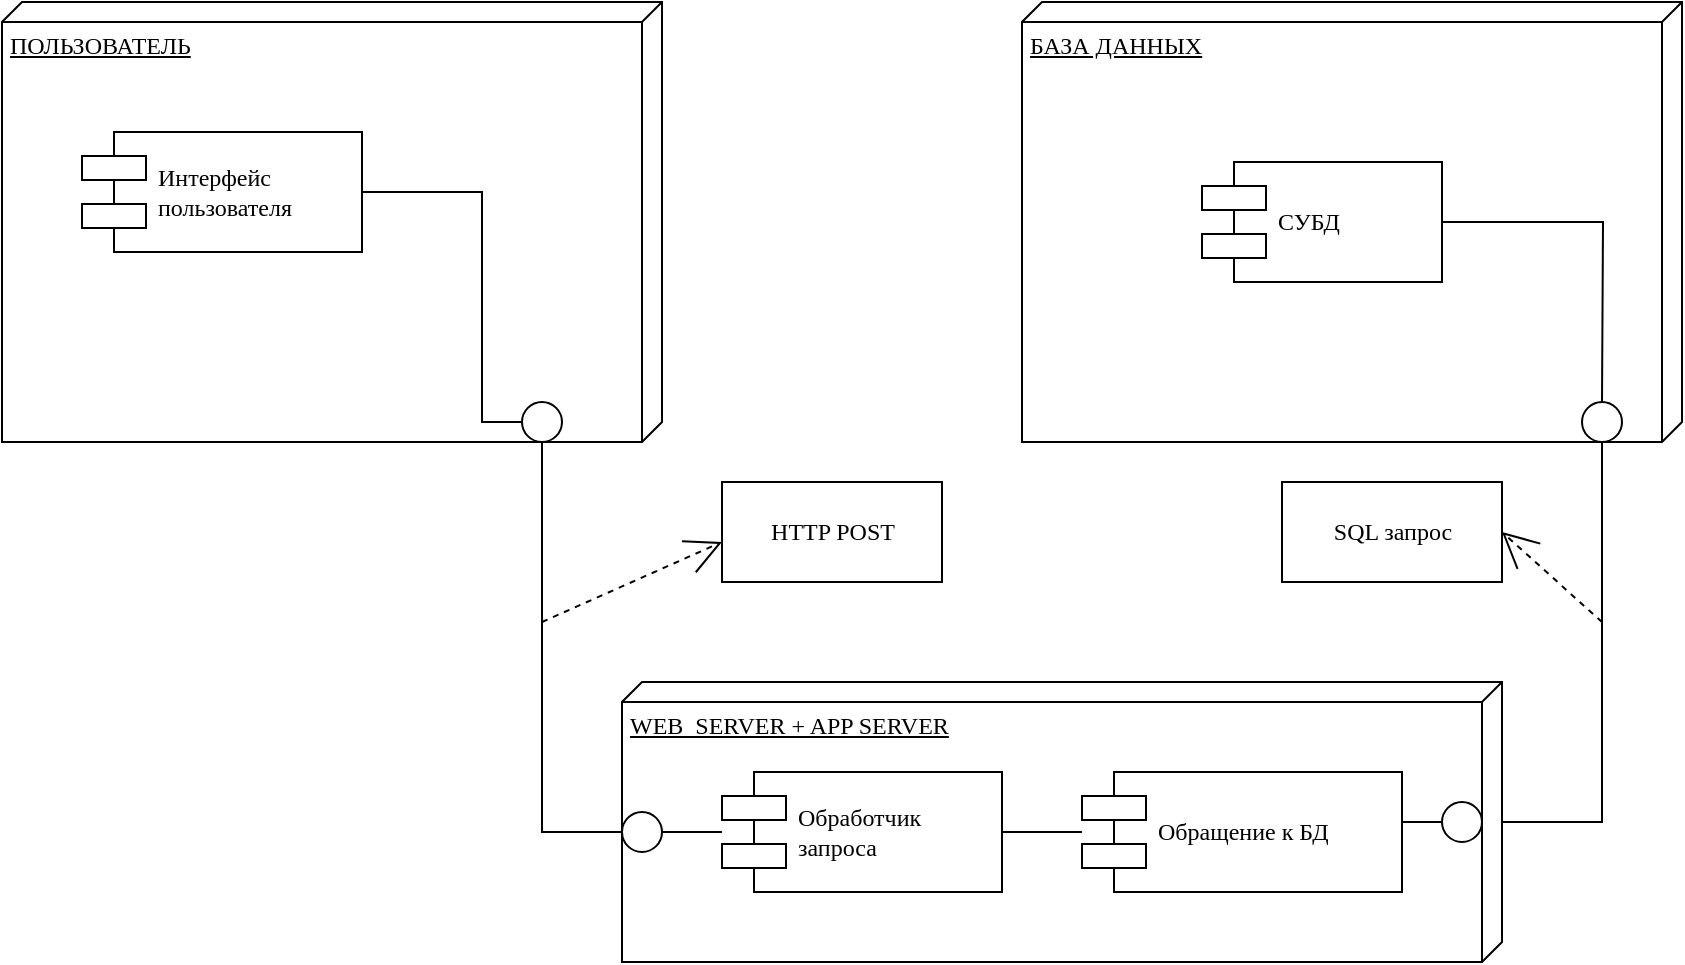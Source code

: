 <mxfile version="16.5.3" type="device"><diagram name="Page-1" id="5f0bae14-7c28-e335-631c-24af17079c00"><mxGraphModel dx="1384" dy="857" grid="1" gridSize="10" guides="1" tooltips="1" connect="1" arrows="1" fold="1" page="1" pageScale="1" pageWidth="1100" pageHeight="850" background="none" math="0" shadow="0"><root><mxCell id="0"/><mxCell id="1" parent="0"/><mxCell id="39150e848f15840c-1" value="ПОЛЬЗОВАТЕЛЬ" style="verticalAlign=top;align=left;spacingTop=8;spacingLeft=2;spacingRight=12;shape=cube;size=10;direction=south;fontStyle=4;html=1;rounded=0;shadow=0;comic=0;labelBackgroundColor=none;strokeWidth=1;fontFamily=Verdana;fontSize=12" parent="1" vertex="1"><mxGeometry x="20" y="70" width="330" height="220" as="geometry"/></mxCell><mxCell id="39150e848f15840c-2" value="БАЗА ДАННЫХ" style="verticalAlign=top;align=left;spacingTop=8;spacingLeft=2;spacingRight=12;shape=cube;size=10;direction=south;fontStyle=4;html=1;rounded=0;shadow=0;comic=0;labelBackgroundColor=none;strokeWidth=1;fontFamily=Verdana;fontSize=12" parent="1" vertex="1"><mxGeometry x="530" y="70" width="330" height="220" as="geometry"/></mxCell><mxCell id="39150e848f15840c-3" value="WEB_SERVER + APP SERVER" style="verticalAlign=top;align=left;spacingTop=8;spacingLeft=2;spacingRight=12;shape=cube;size=10;direction=south;fontStyle=4;html=1;rounded=0;shadow=0;comic=0;labelBackgroundColor=none;strokeWidth=1;fontFamily=Verdana;fontSize=12" parent="1" vertex="1"><mxGeometry x="330" y="410" width="440" height="140" as="geometry"/></mxCell><mxCell id="39150e848f15840c-5" value="Интерфейс &lt;br&gt;пользователя" style="shape=component;align=left;spacingLeft=36;rounded=0;shadow=0;comic=0;labelBackgroundColor=none;strokeWidth=1;fontFamily=Verdana;fontSize=12;html=1;" parent="1" vertex="1"><mxGeometry x="60" y="135" width="140" height="60" as="geometry"/></mxCell><mxCell id="39150e848f15840c-6" value="" style="ellipse;whiteSpace=wrap;html=1;rounded=0;shadow=0;comic=0;labelBackgroundColor=none;strokeWidth=1;fontFamily=Verdana;fontSize=12;align=center;" parent="1" vertex="1"><mxGeometry x="280" y="270" width="20" height="20" as="geometry"/></mxCell><mxCell id="rkp-nZQdxHfcBCl3fcLx-16" value="" style="edgeStyle=orthogonalEdgeStyle;rounded=0;orthogonalLoop=1;jettySize=auto;html=1;endArrow=none;endFill=0;" edge="1" parent="1" source="39150e848f15840c-7"><mxGeometry relative="1" as="geometry"><mxPoint x="820" y="270" as="targetPoint"/></mxGeometry></mxCell><mxCell id="39150e848f15840c-7" value="СУБД" style="shape=component;align=left;spacingLeft=36;rounded=0;shadow=0;comic=0;labelBackgroundColor=none;strokeWidth=1;fontFamily=Verdana;fontSize=12;html=1;" parent="1" vertex="1"><mxGeometry x="620" y="150" width="120" height="60" as="geometry"/></mxCell><mxCell id="39150e848f15840c-9" value="" style="ellipse;whiteSpace=wrap;html=1;rounded=0;shadow=0;comic=0;labelBackgroundColor=none;strokeWidth=1;fontFamily=Verdana;fontSize=12;align=center;" parent="1" vertex="1"><mxGeometry x="810" y="270" width="20" height="20" as="geometry"/></mxCell><mxCell id="rkp-nZQdxHfcBCl3fcLx-9" value="" style="edgeStyle=orthogonalEdgeStyle;rounded=0;orthogonalLoop=1;jettySize=auto;html=1;endArrow=none;endFill=0;" edge="1" parent="1" source="39150e848f15840c-10" target="rkp-nZQdxHfcBCl3fcLx-6"><mxGeometry relative="1" as="geometry"/></mxCell><mxCell id="39150e848f15840c-10" value="Обработчик&amp;nbsp;&lt;br&gt;запроса" style="shape=component;align=left;spacingLeft=36;rounded=0;shadow=0;comic=0;labelBackgroundColor=none;strokeWidth=1;fontFamily=Verdana;fontSize=12;html=1;" parent="1" vertex="1"><mxGeometry x="380" y="455" width="140" height="60" as="geometry"/></mxCell><mxCell id="39150e848f15840c-12" style="edgeStyle=none;rounded=0;html=1;dashed=1;labelBackgroundColor=none;startArrow=none;startFill=0;startSize=8;endArrow=open;endFill=0;endSize=16;fontFamily=Verdana;fontSize=12;" parent="1" edge="1"><mxGeometry relative="1" as="geometry"><mxPoint x="290" y="380" as="sourcePoint"/><mxPoint x="380" y="340" as="targetPoint"/></mxGeometry></mxCell><mxCell id="39150e848f15840c-14" style="edgeStyle=elbowEdgeStyle;rounded=0;html=1;labelBackgroundColor=none;startArrow=none;startFill=0;startSize=8;endArrow=none;endFill=0;endSize=16;fontFamily=Verdana;fontSize=12;" parent="1" source="39150e848f15840c-6" target="39150e848f15840c-5" edge="1"><mxGeometry relative="1" as="geometry"><Array as="points"><mxPoint x="260" y="230"/></Array></mxGeometry></mxCell><mxCell id="39150e848f15840c-17" style="edgeStyle=orthogonalEdgeStyle;rounded=0;html=1;labelBackgroundColor=none;startArrow=none;startFill=0;startSize=8;endArrow=none;endFill=0;endSize=16;fontFamily=Verdana;fontSize=12;" parent="1" source="39150e848f15840c-3" target="39150e848f15840c-2" edge="1"><mxGeometry relative="1" as="geometry"><Array as="points"><mxPoint x="820" y="480"/></Array></mxGeometry></mxCell><mxCell id="39150e848f15840c-18" style="edgeStyle=orthogonalEdgeStyle;rounded=0;html=1;labelBackgroundColor=none;startArrow=none;startFill=0;startSize=8;endArrow=none;endFill=0;endSize=16;fontFamily=Verdana;fontSize=12;" parent="1" source="39150e848f15840c-3" target="39150e848f15840c-1" edge="1"><mxGeometry relative="1" as="geometry"><Array as="points"><mxPoint x="290" y="485"/></Array></mxGeometry></mxCell><mxCell id="rkp-nZQdxHfcBCl3fcLx-2" value="HTTP POST" style="html=1;rounded=0;shadow=0;comic=0;labelBackgroundColor=none;strokeWidth=1;fontFamily=Verdana;fontSize=12;align=center;" vertex="1" parent="1"><mxGeometry x="380" y="310" width="110" height="50" as="geometry"/></mxCell><mxCell id="rkp-nZQdxHfcBCl3fcLx-8" value="" style="edgeStyle=orthogonalEdgeStyle;rounded=0;orthogonalLoop=1;jettySize=auto;html=1;endArrow=none;endFill=0;" edge="1" parent="1" source="rkp-nZQdxHfcBCl3fcLx-4" target="39150e848f15840c-10"><mxGeometry relative="1" as="geometry"/></mxCell><mxCell id="rkp-nZQdxHfcBCl3fcLx-4" value="" style="ellipse;whiteSpace=wrap;html=1;rounded=0;shadow=0;comic=0;labelBackgroundColor=none;strokeWidth=1;fontFamily=Verdana;fontSize=12;align=center;" vertex="1" parent="1"><mxGeometry x="330" y="475" width="20" height="20" as="geometry"/></mxCell><mxCell id="rkp-nZQdxHfcBCl3fcLx-6" value="Обращение к БД" style="shape=component;align=left;spacingLeft=36;rounded=0;shadow=0;comic=0;labelBackgroundColor=none;strokeWidth=1;fontFamily=Verdana;fontSize=12;html=1;" vertex="1" parent="1"><mxGeometry x="560" y="455" width="160" height="60" as="geometry"/></mxCell><mxCell id="rkp-nZQdxHfcBCl3fcLx-12" value="" style="edgeStyle=orthogonalEdgeStyle;rounded=0;orthogonalLoop=1;jettySize=auto;html=1;endArrow=none;endFill=0;" edge="1" parent="1" source="rkp-nZQdxHfcBCl3fcLx-10" target="rkp-nZQdxHfcBCl3fcLx-6"><mxGeometry relative="1" as="geometry"/></mxCell><mxCell id="rkp-nZQdxHfcBCl3fcLx-10" value="" style="ellipse;whiteSpace=wrap;html=1;rounded=0;shadow=0;comic=0;labelBackgroundColor=none;strokeWidth=1;fontFamily=Verdana;fontSize=12;align=center;" vertex="1" parent="1"><mxGeometry x="740" y="470" width="20" height="20" as="geometry"/></mxCell><mxCell id="rkp-nZQdxHfcBCl3fcLx-17" value="SQL запрос" style="html=1;rounded=0;shadow=0;comic=0;labelBackgroundColor=none;strokeWidth=1;fontFamily=Verdana;fontSize=12;align=center;" vertex="1" parent="1"><mxGeometry x="660" y="310" width="110" height="50" as="geometry"/></mxCell><mxCell id="rkp-nZQdxHfcBCl3fcLx-18" style="edgeStyle=none;rounded=0;html=1;dashed=1;labelBackgroundColor=none;startArrow=none;startFill=0;startSize=8;endArrow=open;endFill=0;endSize=16;fontFamily=Verdana;fontSize=12;entryX=1;entryY=0.5;entryDx=0;entryDy=0;" edge="1" parent="1" target="rkp-nZQdxHfcBCl3fcLx-17"><mxGeometry relative="1" as="geometry"><mxPoint x="820" y="380" as="sourcePoint"/><mxPoint x="775" y="330" as="targetPoint"/></mxGeometry></mxCell></root></mxGraphModel></diagram></mxfile>